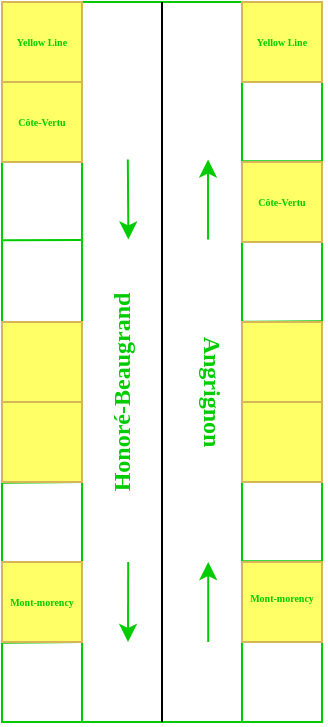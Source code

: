 <mxfile version="24.6.1" type="device">
  <diagram id="OylcVsRS-XCSKNIYDoVY" name="Page-1">
    <mxGraphModel dx="740" dy="501" grid="1" gridSize="10" guides="1" tooltips="1" connect="1" arrows="1" fold="1" page="1" pageScale="1" pageWidth="850" pageHeight="1100" math="0" shadow="0">
      <root>
        <mxCell id="0" />
        <mxCell id="1" parent="0" />
        <mxCell id="CCdBk-kMrde8lJJXCoQE-1" value="" style="rounded=1;whiteSpace=wrap;html=1;rotation=-90;strokeColor=#00CC00;arcSize=0;" parent="1" vertex="1">
          <mxGeometry x="380" y="180" width="360" height="160" as="geometry" />
        </mxCell>
        <mxCell id="CCdBk-kMrde8lJJXCoQE-4" value="" style="endArrow=none;html=1;rounded=0;strokeColor=#00CC00;" parent="1" edge="1">
          <mxGeometry width="50" height="50" relative="1" as="geometry">
            <mxPoint x="520" y="160" as="sourcePoint" />
            <mxPoint x="480" y="160" as="targetPoint" />
          </mxGeometry>
        </mxCell>
        <mxCell id="CCdBk-kMrde8lJJXCoQE-5" value="" style="endArrow=none;html=1;rounded=0;strokeColor=#00CC00;" parent="1" edge="1">
          <mxGeometry width="50" height="50" relative="1" as="geometry">
            <mxPoint x="520" y="199" as="sourcePoint" />
            <mxPoint x="480.16" y="199.07" as="targetPoint" />
          </mxGeometry>
        </mxCell>
        <mxCell id="CCdBk-kMrde8lJJXCoQE-6" value="" style="endArrow=none;html=1;rounded=0;strokeColor=#00CC00;" parent="1" edge="1">
          <mxGeometry width="50" height="50" relative="1" as="geometry">
            <mxPoint x="520" y="240" as="sourcePoint" />
            <mxPoint x="480.16" y="240.32" as="targetPoint" />
          </mxGeometry>
        </mxCell>
        <mxCell id="CCdBk-kMrde8lJJXCoQE-7" value="" style="endArrow=none;html=1;rounded=0;strokeColor=#00CC00;" parent="1" edge="1">
          <mxGeometry width="50" height="50" relative="1" as="geometry">
            <mxPoint x="520" y="280" as="sourcePoint" />
            <mxPoint x="480.16" y="280.04" as="targetPoint" />
          </mxGeometry>
        </mxCell>
        <mxCell id="CCdBk-kMrde8lJJXCoQE-8" value="" style="endArrow=none;html=1;rounded=0;strokeColor=#00CC00;" parent="1" edge="1">
          <mxGeometry width="50" height="50" relative="1" as="geometry">
            <mxPoint x="520" y="320" as="sourcePoint" />
            <mxPoint x="480.16" y="320.32" as="targetPoint" />
          </mxGeometry>
        </mxCell>
        <mxCell id="CCdBk-kMrde8lJJXCoQE-10" value="" style="endArrow=none;html=1;rounded=0;strokeColor=#00CC00;" parent="1" edge="1">
          <mxGeometry width="50" height="50" relative="1" as="geometry">
            <mxPoint x="519.84" y="400" as="sourcePoint" />
            <mxPoint x="480.0" y="400.32" as="targetPoint" />
          </mxGeometry>
        </mxCell>
        <mxCell id="CCdBk-kMrde8lJJXCoQE-11" value="" style="endArrow=none;html=1;rounded=0;entryX=1;entryY=0.5;entryDx=0;entryDy=0;exitX=0;exitY=0.5;exitDx=0;exitDy=0;" parent="1" source="CCdBk-kMrde8lJJXCoQE-1" target="CCdBk-kMrde8lJJXCoQE-1" edge="1">
          <mxGeometry width="50" height="50" relative="1" as="geometry">
            <mxPoint x="398.25" y="310" as="sourcePoint" />
            <mxPoint x="448.25" y="260" as="targetPoint" />
          </mxGeometry>
        </mxCell>
        <mxCell id="CCdBk-kMrde8lJJXCoQE-12" value="" style="endArrow=none;html=1;rounded=0;entryX=1;entryY=0.25;entryDx=0;entryDy=0;exitX=0;exitY=0.25;exitDx=0;exitDy=0;strokeColor=#00CC00;endSize=9;" parent="1" source="CCdBk-kMrde8lJJXCoQE-1" target="CCdBk-kMrde8lJJXCoQE-1" edge="1">
          <mxGeometry width="50" height="50" relative="1" as="geometry">
            <mxPoint x="398.25" y="310" as="sourcePoint" />
            <mxPoint x="448.25" y="260" as="targetPoint" />
          </mxGeometry>
        </mxCell>
        <mxCell id="CCdBk-kMrde8lJJXCoQE-13" value="" style="endArrow=none;html=1;rounded=0;entryX=1;entryY=0.75;entryDx=0;entryDy=0;exitX=0;exitY=0.75;exitDx=0;exitDy=0;strokeColor=#00CC00;" parent="1" source="CCdBk-kMrde8lJJXCoQE-1" target="CCdBk-kMrde8lJJXCoQE-1" edge="1">
          <mxGeometry width="50" height="50" relative="1" as="geometry">
            <mxPoint x="398.25" y="310" as="sourcePoint" />
            <mxPoint x="448.25" y="260" as="targetPoint" />
          </mxGeometry>
        </mxCell>
        <mxCell id="CCdBk-kMrde8lJJXCoQE-15" value="" style="endArrow=none;html=1;rounded=0;strokeColor=#00CC00;" parent="1" edge="1">
          <mxGeometry width="50" height="50" relative="1" as="geometry">
            <mxPoint x="520" y="360" as="sourcePoint" />
            <mxPoint x="480" y="360" as="targetPoint" />
          </mxGeometry>
        </mxCell>
        <mxCell id="CCdBk-kMrde8lJJXCoQE-24" value="" style="endArrow=none;html=1;rounded=0;strokeColor=#00CC00;" parent="1" edge="1">
          <mxGeometry width="50" height="50" relative="1" as="geometry">
            <mxPoint x="640.25" y="159.6" as="sourcePoint" />
            <mxPoint x="600.25" y="159.6" as="targetPoint" />
          </mxGeometry>
        </mxCell>
        <mxCell id="CCdBk-kMrde8lJJXCoQE-25" value="" style="endArrow=none;html=1;rounded=0;strokeColor=#00CC00;" parent="1" edge="1">
          <mxGeometry width="50" height="50" relative="1" as="geometry">
            <mxPoint x="640.25" y="198.6" as="sourcePoint" />
            <mxPoint x="600.25" y="198.67" as="targetPoint" />
          </mxGeometry>
        </mxCell>
        <mxCell id="CCdBk-kMrde8lJJXCoQE-26" value="" style="endArrow=none;html=1;rounded=0;strokeColor=#00CC00;" parent="1" edge="1">
          <mxGeometry width="50" height="50" relative="1" as="geometry">
            <mxPoint x="640.25" y="239.6" as="sourcePoint" />
            <mxPoint x="600.25" y="239.92" as="targetPoint" />
          </mxGeometry>
        </mxCell>
        <mxCell id="CCdBk-kMrde8lJJXCoQE-27" value="" style="endArrow=none;html=1;rounded=0;strokeColor=#00CC00;" parent="1" edge="1">
          <mxGeometry width="50" height="50" relative="1" as="geometry">
            <mxPoint x="640.25" y="279.6" as="sourcePoint" />
            <mxPoint x="600.25" y="279.64" as="targetPoint" />
          </mxGeometry>
        </mxCell>
        <mxCell id="CCdBk-kMrde8lJJXCoQE-28" value="" style="endArrow=none;html=1;rounded=0;strokeColor=#00CC00;" parent="1" edge="1">
          <mxGeometry width="50" height="50" relative="1" as="geometry">
            <mxPoint x="640.25" y="319.6" as="sourcePoint" />
            <mxPoint x="600.25" y="319.92" as="targetPoint" />
          </mxGeometry>
        </mxCell>
        <mxCell id="CCdBk-kMrde8lJJXCoQE-29" value="" style="endArrow=none;html=1;rounded=0;strokeColor=#00CC00;" parent="1" edge="1">
          <mxGeometry width="50" height="50" relative="1" as="geometry">
            <mxPoint x="640.25" y="399.6" as="sourcePoint" />
            <mxPoint x="600.25" y="399.92" as="targetPoint" />
          </mxGeometry>
        </mxCell>
        <mxCell id="CCdBk-kMrde8lJJXCoQE-30" value="" style="endArrow=none;html=1;rounded=0;entryX=0.25;entryY=0;entryDx=0;entryDy=0;strokeColor=#00CC00;" parent="1" edge="1">
          <mxGeometry width="50" height="50" relative="1" as="geometry">
            <mxPoint x="640.25" y="359.6" as="sourcePoint" />
            <mxPoint x="600.25" y="359.6" as="targetPoint" />
          </mxGeometry>
        </mxCell>
        <mxCell id="CCdBk-kMrde8lJJXCoQE-31" value="Angrignon" style="text;html=1;strokeColor=none;fillColor=none;align=center;verticalAlign=middle;whiteSpace=wrap;rounded=0;rotation=90;fontColor=#00CC00;fontStyle=1;fontFamily=Lucida Console;" parent="1" vertex="1">
          <mxGeometry x="540" y="260" width="90" height="30" as="geometry" />
        </mxCell>
        <mxCell id="CCdBk-kMrde8lJJXCoQE-32" value="Honor&lt;b style=&quot;text-align: left; background-color: rgb(255, 255, 255);&quot;&gt;&lt;font style=&quot;font-size: 12px;&quot;&gt;é-Beaugrand&lt;/font&gt;&lt;/b&gt;" style="text;html=1;strokeColor=none;fillColor=none;align=center;verticalAlign=middle;whiteSpace=wrap;rounded=0;rotation=-90;fontColor=#00CC00;fontStyle=1;fontFamily=Lucida Console;" parent="1" vertex="1">
          <mxGeometry x="460" y="260" width="160" height="30" as="geometry" />
        </mxCell>
        <mxCell id="CCdBk-kMrde8lJJXCoQE-34" value="" style="endArrow=classic;html=1;rounded=0;fontFamily=Lucida Console;fontSize=12;fontColor=#00CC00;strokeColor=#00CC00;fontStyle=1" parent="1" edge="1">
          <mxGeometry width="50" height="50" relative="1" as="geometry">
            <mxPoint x="583.02" y="198.75" as="sourcePoint" />
            <mxPoint x="583.02" y="158.75" as="targetPoint" />
            <Array as="points" />
          </mxGeometry>
        </mxCell>
        <mxCell id="CCdBk-kMrde8lJJXCoQE-35" value="" style="endArrow=classic;html=1;rounded=0;fontFamily=Lucida Console;fontSize=12;fontColor=#00CC00;strokeColor=#00CC00;fontStyle=1" parent="1" edge="1">
          <mxGeometry width="50" height="50" relative="1" as="geometry">
            <mxPoint x="583.11" y="400" as="sourcePoint" />
            <mxPoint x="583.11" y="360" as="targetPoint" />
          </mxGeometry>
        </mxCell>
        <mxCell id="CCdBk-kMrde8lJJXCoQE-36" value="" style="endArrow=classic;html=1;rounded=0;fontFamily=Lucida Console;fontSize=12;fontColor=#00CC00;strokeColor=#00CC00;fontStyle=1" parent="1" edge="1">
          <mxGeometry width="50" height="50" relative="1" as="geometry">
            <mxPoint x="543.1" y="360.0" as="sourcePoint" />
            <mxPoint x="543" y="400" as="targetPoint" />
            <Array as="points" />
          </mxGeometry>
        </mxCell>
        <mxCell id="CCdBk-kMrde8lJJXCoQE-37" value="" style="endArrow=classic;html=1;rounded=0;fontFamily=Lucida Console;fontSize=12;fontColor=#00CC00;strokeColor=#00CC00;fontStyle=1" parent="1" edge="1">
          <mxGeometry width="50" height="50" relative="1" as="geometry">
            <mxPoint x="542.91" y="158.75" as="sourcePoint" />
            <mxPoint x="543.2" y="198.75" as="targetPoint" />
          </mxGeometry>
        </mxCell>
        <mxCell id="-S2LpZ2Q7ccBmGWUPwFg-1" value="" style="endArrow=none;html=1;rounded=0;strokeColor=#00CC00;" parent="1" edge="1">
          <mxGeometry width="50" height="50" relative="1" as="geometry">
            <mxPoint x="520" y="119.71" as="sourcePoint" />
            <mxPoint x="480" y="119.71" as="targetPoint" />
          </mxGeometry>
        </mxCell>
        <mxCell id="-S2LpZ2Q7ccBmGWUPwFg-4" value="" style="endArrow=none;html=1;rounded=0;strokeColor=#00CC00;" parent="1" edge="1">
          <mxGeometry width="50" height="50" relative="1" as="geometry">
            <mxPoint x="640" y="119.71" as="sourcePoint" />
            <mxPoint x="600.25" y="119.71" as="targetPoint" />
          </mxGeometry>
        </mxCell>
        <mxCell id="-S2LpZ2Q7ccBmGWUPwFg-10" value="" style="text;html=1;strokeColor=none;fillColor=none;align=center;verticalAlign=middle;whiteSpace=wrap;rounded=1;fontFamily=Lucida Console;fontSize=7;fontColor=#00CC00;glass=0;sketch=0;arcSize=0;" parent="1" vertex="1">
          <mxGeometry x="600" y="80" width="40" height="40" as="geometry" />
        </mxCell>
        <mxCell id="D_8hwjBjnBkwKUJTvJDo-22" value="" style="text;html=1;strokeColor=#D6B656;fillColor=#FFFF66;align=center;verticalAlign=middle;whiteSpace=wrap;rounded=1;fontFamily=Lucida Console;fontSize=7;fontColor=#00CC00;glass=0;sketch=0;arcSize=0;" vertex="1" parent="1">
          <mxGeometry x="600" y="280" width="40" height="40" as="geometry" />
        </mxCell>
        <mxCell id="D_8hwjBjnBkwKUJTvJDo-23" value="" style="text;html=1;strokeColor=#D6B656;fillColor=#FFFF66;align=center;verticalAlign=middle;whiteSpace=wrap;rounded=1;fontFamily=Lucida Console;fontSize=7;fontColor=#00CC00;glass=0;sketch=0;arcSize=0;" vertex="1" parent="1">
          <mxGeometry x="480" y="280" width="40" height="40" as="geometry" />
        </mxCell>
        <mxCell id="D_8hwjBjnBkwKUJTvJDo-24" value="" style="text;html=1;strokeColor=#D6B656;fillColor=#FFFF66;align=center;verticalAlign=middle;whiteSpace=wrap;rounded=1;fontFamily=Lucida Console;fontSize=7;fontColor=#00CC00;glass=0;sketch=0;arcSize=0;" vertex="1" parent="1">
          <mxGeometry x="480" y="80" width="40" height="40" as="geometry" />
        </mxCell>
        <mxCell id="D_8hwjBjnBkwKUJTvJDo-26" value="Yellow Line" style="text;html=1;strokeColor=none;fillColor=none;align=center;verticalAlign=middle;whiteSpace=wrap;rounded=0;rotation=0;fontColor=#00CC00;fontStyle=1;fontFamily=Lucida Console;fontSize=5;" vertex="1" parent="1">
          <mxGeometry x="480" y="82.5" width="40" height="35" as="geometry" />
        </mxCell>
        <mxCell id="D_8hwjBjnBkwKUJTvJDo-32" value="" style="text;html=1;strokeColor=#D6B656;fillColor=#FFFF66;align=center;verticalAlign=middle;whiteSpace=wrap;rounded=1;fontFamily=Lucida Console;fontSize=7;fontColor=#00CC00;glass=0;sketch=0;arcSize=0;" vertex="1" parent="1">
          <mxGeometry x="600" y="360" width="40" height="40" as="geometry" />
        </mxCell>
        <mxCell id="D_8hwjBjnBkwKUJTvJDo-31" value="Mont-morency" style="text;html=1;strokeColor=none;fillColor=none;align=center;verticalAlign=middle;whiteSpace=wrap;rounded=0;rotation=0;fontColor=#00CC00;fontStyle=1;fontFamily=Lucida Console;fontSize=5;" vertex="1" parent="1">
          <mxGeometry x="600" y="360" width="40" height="35" as="geometry" />
        </mxCell>
        <mxCell id="D_8hwjBjnBkwKUJTvJDo-34" value="" style="text;html=1;strokeColor=#D6B656;fillColor=#FFFF66;align=center;verticalAlign=middle;whiteSpace=wrap;rounded=1;fontFamily=Lucida Console;fontSize=7;fontColor=#00CC00;glass=0;sketch=0;arcSize=0;" vertex="1" parent="1">
          <mxGeometry x="480" y="360" width="40" height="40" as="geometry" />
        </mxCell>
        <mxCell id="D_8hwjBjnBkwKUJTvJDo-35" value="" style="text;html=1;strokeColor=#D6B656;fillColor=#FFFF66;align=center;verticalAlign=middle;whiteSpace=wrap;rounded=1;fontFamily=Lucida Console;fontSize=7;fontColor=#00CC00;glass=0;sketch=0;arcSize=0;" vertex="1" parent="1">
          <mxGeometry x="480" y="240" width="40" height="40" as="geometry" />
        </mxCell>
        <mxCell id="D_8hwjBjnBkwKUJTvJDo-39" value="" style="text;html=1;strokeColor=#D6B656;fillColor=#FFFF66;align=center;verticalAlign=middle;whiteSpace=wrap;rounded=1;fontFamily=Lucida Console;fontSize=7;fontColor=#00CC00;glass=0;sketch=0;arcSize=0;" vertex="1" parent="1">
          <mxGeometry x="600" y="80" width="40" height="40" as="geometry" />
        </mxCell>
        <mxCell id="D_8hwjBjnBkwKUJTvJDo-41" value="" style="text;html=1;strokeColor=#D6B656;fillColor=#FFFF66;align=center;verticalAlign=middle;whiteSpace=wrap;rounded=1;fontFamily=Lucida Console;fontSize=7;fontColor=#00CC00;glass=0;sketch=0;arcSize=0;" vertex="1" parent="1">
          <mxGeometry x="600" y="160" width="40" height="40" as="geometry" />
        </mxCell>
        <mxCell id="D_8hwjBjnBkwKUJTvJDo-42" value="Côte-Vertu" style="text;html=1;strokeColor=none;fillColor=none;align=center;verticalAlign=middle;whiteSpace=wrap;rounded=0;rotation=0;fontColor=#00CC00;fontStyle=1;fontFamily=Lucida Console;fontSize=5;" vertex="1" parent="1">
          <mxGeometry x="600" y="162.5" width="40" height="35" as="geometry" />
        </mxCell>
        <mxCell id="D_8hwjBjnBkwKUJTvJDo-44" value="Yellow Line" style="text;html=1;strokeColor=none;fillColor=none;align=center;verticalAlign=middle;whiteSpace=wrap;rounded=0;rotation=0;fontColor=#00CC00;fontStyle=1;fontFamily=Lucida Console;fontSize=5;" vertex="1" parent="1">
          <mxGeometry x="600" y="82.5" width="40" height="35" as="geometry" />
        </mxCell>
        <mxCell id="D_8hwjBjnBkwKUJTvJDo-46" value="" style="text;html=1;strokeColor=#D6B656;fillColor=#FFFF66;align=center;verticalAlign=middle;whiteSpace=wrap;rounded=1;fontFamily=Lucida Console;fontSize=7;fontColor=#00CC00;glass=0;sketch=0;arcSize=0;" vertex="1" parent="1">
          <mxGeometry x="480" y="120" width="40" height="40" as="geometry" />
        </mxCell>
        <mxCell id="D_8hwjBjnBkwKUJTvJDo-47" value="Côte-Vertu" style="text;html=1;strokeColor=none;fillColor=none;align=center;verticalAlign=middle;whiteSpace=wrap;rounded=0;rotation=0;fontColor=#00CC00;fontStyle=1;fontFamily=Lucida Console;fontSize=5;" vertex="1" parent="1">
          <mxGeometry x="480" y="122.5" width="40" height="35" as="geometry" />
        </mxCell>
        <mxCell id="D_8hwjBjnBkwKUJTvJDo-48" value="Mont-morency" style="text;html=1;strokeColor=none;fillColor=none;align=center;verticalAlign=middle;whiteSpace=wrap;rounded=0;rotation=0;fontColor=#00CC00;fontStyle=1;fontFamily=Lucida Console;fontSize=5;" vertex="1" parent="1">
          <mxGeometry x="480" y="362.5" width="40" height="35" as="geometry" />
        </mxCell>
        <mxCell id="D_8hwjBjnBkwKUJTvJDo-49" value="" style="text;html=1;strokeColor=#D6B656;fillColor=#FFFF66;align=center;verticalAlign=middle;whiteSpace=wrap;rounded=1;fontFamily=Lucida Console;fontSize=7;fontColor=#00CC00;glass=0;sketch=0;arcSize=0;" vertex="1" parent="1">
          <mxGeometry x="600" y="240" width="40" height="40" as="geometry" />
        </mxCell>
      </root>
    </mxGraphModel>
  </diagram>
</mxfile>
